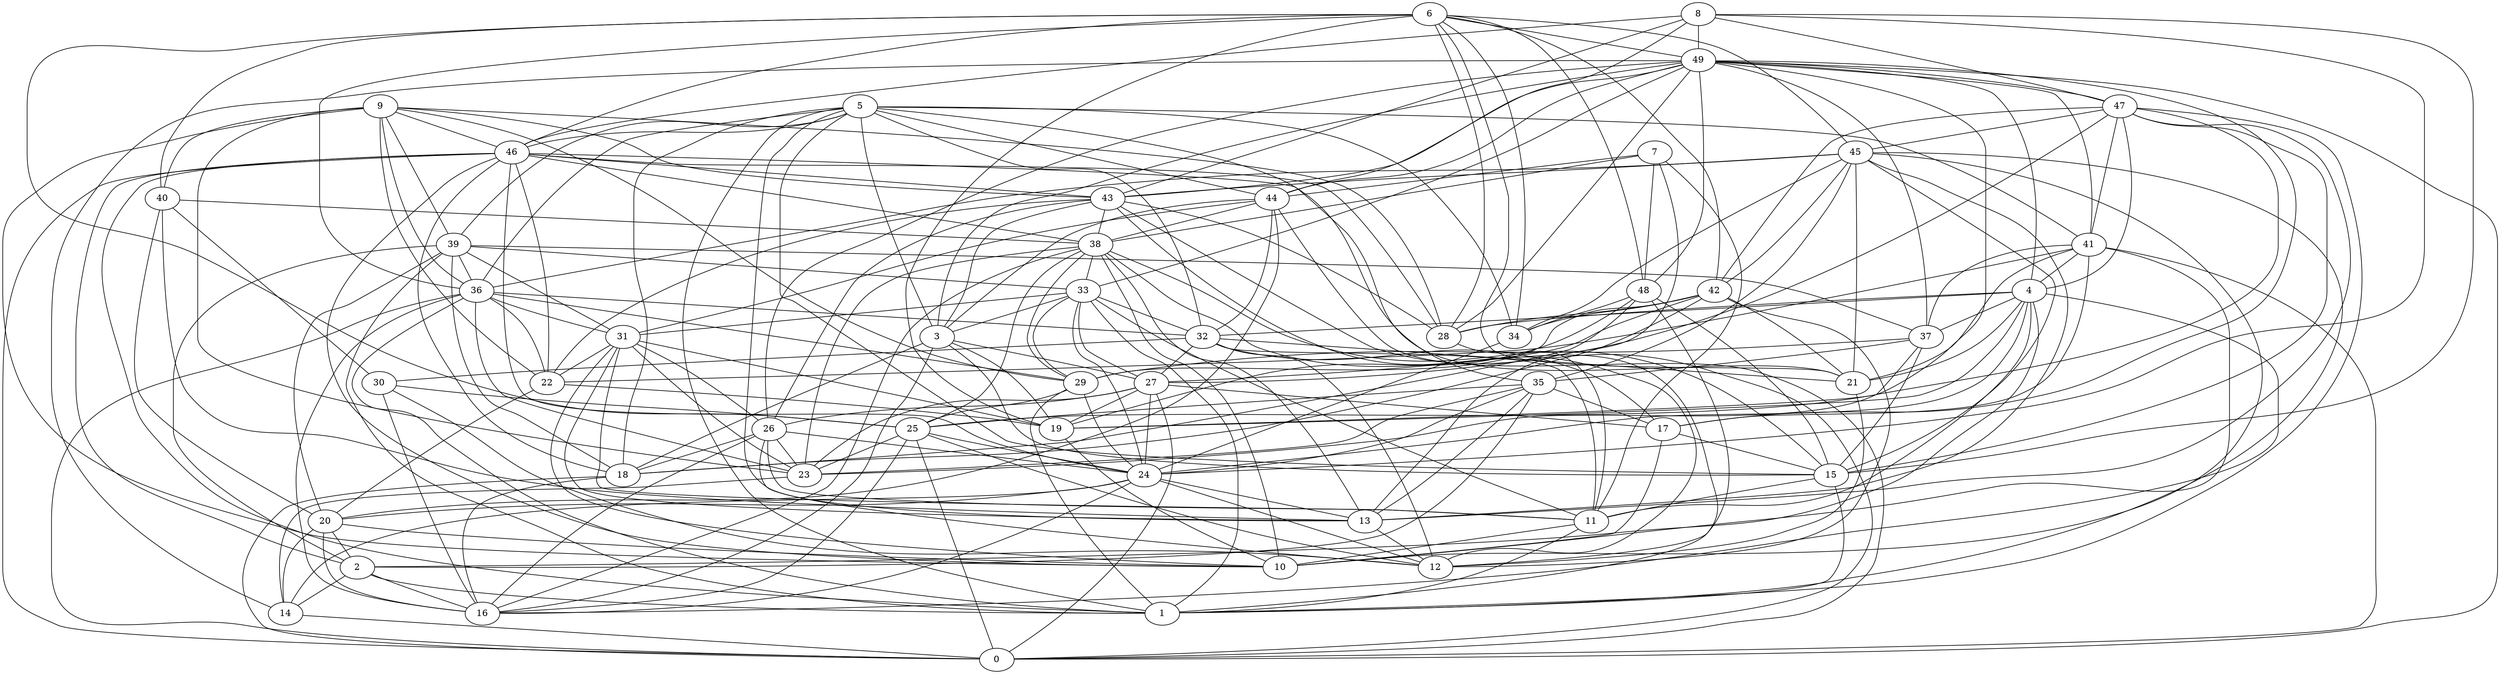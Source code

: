 digraph GG_graph {

subgraph G_graph {
edge [color = black]
"42" -> "21" [dir = none]
"42" -> "34" [dir = none]
"42" -> "28" [dir = none]
"42" -> "27" [dir = none]
"49" -> "43" [dir = none]
"49" -> "19" [dir = none]
"49" -> "14" [dir = none]
"49" -> "33" [dir = none]
"49" -> "44" [dir = none]
"23" -> "14" [dir = none]
"21" -> "12" [dir = none]
"46" -> "43" [dir = none]
"46" -> "28" [dir = none]
"46" -> "21" [dir = none]
"9" -> "40" [dir = none]
"9" -> "29" [dir = none]
"9" -> "10" [dir = none]
"9" -> "46" [dir = none]
"9" -> "28" [dir = none]
"38" -> "33" [dir = none]
"38" -> "29" [dir = none]
"38" -> "15" [dir = none]
"38" -> "1" [dir = none]
"29" -> "25" [dir = none]
"19" -> "10" [dir = none]
"41" -> "4" [dir = none]
"41" -> "17" [dir = none]
"41" -> "37" [dir = none]
"37" -> "35" [dir = none]
"32" -> "12" [dir = none]
"32" -> "30" [dir = none]
"32" -> "27" [dir = none]
"26" -> "12" [dir = none]
"26" -> "11" [dir = none]
"34" -> "24" [dir = none]
"39" -> "20" [dir = none]
"39" -> "18" [dir = none]
"39" -> "1" [dir = none]
"18" -> "16" [dir = none]
"48" -> "19" [dir = none]
"48" -> "15" [dir = none]
"24" -> "14" [dir = none]
"22" -> "20" [dir = none]
"36" -> "22" [dir = none]
"36" -> "0" [dir = none]
"36" -> "32" [dir = none]
"31" -> "13" [dir = none]
"31" -> "22" [dir = none]
"4" -> "16" [dir = none]
"4" -> "37" [dir = none]
"4" -> "24" [dir = none]
"4" -> "28" [dir = none]
"4" -> "19" [dir = none]
"4" -> "2" [dir = none]
"47" -> "25" [dir = none]
"47" -> "1" [dir = none]
"47" -> "4" [dir = none]
"44" -> "32" [dir = none]
"13" -> "12" [dir = none]
"40" -> "30" [dir = none]
"17" -> "15" [dir = none]
"7" -> "11" [dir = none]
"7" -> "48" [dir = none]
"6" -> "28" [dir = none]
"6" -> "42" [dir = none]
"45" -> "13" [dir = none]
"45" -> "1" [dir = none]
"45" -> "10" [dir = none]
"45" -> "42" [dir = none]
"45" -> "36" [dir = none]
"45" -> "35" [dir = none]
"45" -> "34" [dir = none]
"3" -> "15" [dir = none]
"3" -> "16" [dir = none]
"30" -> "12" [dir = none]
"2" -> "1" [dir = none]
"25" -> "0" [dir = none]
"8" -> "47" [dir = none]
"8" -> "15" [dir = none]
"33" -> "11" [dir = none]
"33" -> "24" [dir = none]
"33" -> "27" [dir = none]
"35" -> "17" [dir = none]
"35" -> "2" [dir = none]
"35" -> "23" [dir = none]
"27" -> "26" [dir = none]
"27" -> "24" [dir = none]
"5" -> "15" [dir = none]
"5" -> "36" [dir = none]
"5" -> "44" [dir = none]
"5" -> "46" [dir = none]
"5" -> "1" [dir = none]
"5" -> "18" [dir = none]
"43" -> "28" [dir = none]
"43" -> "38" [dir = none]
"43" -> "12" [dir = none]
"43" -> "22" [dir = none]
"43" -> "3" [dir = none]
"20" -> "2" [dir = none]
"18" -> "0" [dir = none]
"49" -> "48" [dir = none]
"31" -> "11" [dir = none]
"37" -> "15" [dir = none]
"39" -> "2" [dir = none]
"26" -> "16" [dir = none]
"36" -> "16" [dir = none]
"7" -> "44" [dir = none]
"49" -> "0" [dir = none]
"48" -> "12" [dir = none]
"46" -> "10" [dir = none]
"49" -> "3" [dir = none]
"24" -> "20" [dir = none]
"3" -> "19" [dir = none]
"27" -> "19" [dir = none]
"38" -> "13" [dir = none]
"35" -> "13" [dir = none]
"17" -> "10" [dir = none]
"40" -> "13" [dir = none]
"4" -> "21" [dir = none]
"47" -> "13" [dir = none]
"5" -> "34" [dir = none]
"31" -> "23" [dir = none]
"8" -> "44" [dir = none]
"46" -> "22" [dir = none]
"37" -> "29" [dir = none]
"8" -> "24" [dir = none]
"5" -> "35" [dir = none]
"33" -> "32" [dir = none]
"7" -> "13" [dir = none]
"32" -> "11" [dir = none]
"39" -> "37" [dir = none]
"6" -> "19" [dir = none]
"6" -> "34" [dir = none]
"45" -> "15" [dir = none]
"37" -> "23" [dir = none]
"49" -> "26" [dir = none]
"32" -> "21" [dir = none]
"49" -> "17" [dir = none]
"2" -> "16" [dir = none]
"3" -> "18" [dir = none]
"44" -> "31" [dir = none]
"41" -> "21" [dir = none]
"47" -> "15" [dir = none]
"36" -> "1" [dir = none]
"27" -> "17" [dir = none]
"49" -> "4" [dir = none]
"47" -> "45" [dir = none]
"41" -> "22" [dir = none]
"43" -> "0" [dir = none]
"14" -> "0" [dir = none]
"40" -> "20" [dir = none]
"42" -> "12" [dir = none]
"9" -> "36" [dir = none]
"44" -> "38" [dir = none]
"39" -> "31" [dir = none]
"4" -> "11" [dir = none]
"46" -> "0" [dir = none]
"47" -> "42" [dir = none]
"35" -> "24" [dir = none]
"22" -> "19" [dir = none]
"38" -> "16" [dir = none]
"49" -> "37" [dir = none]
"44" -> "3" [dir = none]
"5" -> "3" [dir = none]
"6" -> "21" [dir = none]
"9" -> "22" [dir = none]
"8" -> "43" [dir = none]
"36" -> "23" [dir = none]
"9" -> "23" [dir = none]
"20" -> "10" [dir = none]
"5" -> "39" [dir = none]
"24" -> "13" [dir = none]
"8" -> "46" [dir = none]
"46" -> "18" [dir = none]
"35" -> "25" [dir = none]
"25" -> "23" [dir = none]
"2" -> "14" [dir = none]
"5" -> "32" [dir = none]
"45" -> "43" [dir = none]
"28" -> "11" [dir = none]
"15" -> "1" [dir = none]
"36" -> "31" [dir = none]
"42" -> "18" [dir = none]
"6" -> "25" [dir = none]
"5" -> "41" [dir = none]
"31" -> "26" [dir = none]
"46" -> "1" [dir = none]
"49" -> "41" [dir = none]
"39" -> "36" [dir = none]
"6" -> "36" [dir = none]
"44" -> "20" [dir = none]
"11" -> "1" [dir = none]
"44" -> "0" [dir = none]
"9" -> "39" [dir = none]
"29" -> "24" [dir = none]
"33" -> "31" [dir = none]
"5" -> "13" [dir = none]
"31" -> "19" [dir = none]
"6" -> "40" [dir = none]
"49" -> "47" [dir = none]
"8" -> "49" [dir = none]
"46" -> "2" [dir = none]
"36" -> "29" [dir = none]
"39" -> "33" [dir = none]
"6" -> "49" [dir = none]
"11" -> "10" [dir = none]
"20" -> "14" [dir = none]
"38" -> "25" [dir = none]
"29" -> "1" [dir = none]
"27" -> "23" [dir = none]
"48" -> "18" [dir = none]
"6" -> "45" [dir = none]
"33" -> "3" [dir = none]
"46" -> "38" [dir = none]
"20" -> "16" [dir = none]
"33" -> "29" [dir = none]
"41" -> "0" [dir = none]
"25" -> "24" [dir = none]
"25" -> "12" [dir = none]
"38" -> "10" [dir = none]
"38" -> "23" [dir = none]
"33" -> "1" [dir = none]
"47" -> "41" [dir = none]
"30" -> "16" [dir = none]
"9" -> "43" [dir = none]
"3" -> "27" [dir = none]
"40" -> "38" [dir = none]
"43" -> "26" [dir = none]
"6" -> "48" [dir = none]
"4" -> "32" [dir = none]
"49" -> "28" [dir = none]
"25" -> "16" [dir = none]
"24" -> "16" [dir = none]
"30" -> "25" [dir = none]
"24" -> "12" [dir = none]
"15" -> "11" [dir = none]
"27" -> "0" [dir = none]
"42" -> "29" [dir = none]
"7" -> "38" [dir = none]
"46" -> "24" [dir = none]
"26" -> "23" [dir = none]
"45" -> "21" [dir = none]
"6" -> "46" [dir = none]
"47" -> "27" [dir = none]
"41" -> "10" [dir = none]
"32" -> "17" [dir = none]
"26" -> "24" [dir = none]
"26" -> "18" [dir = none]
"31" -> "10" [dir = none]
"48" -> "34" [dir = none]
}

}
